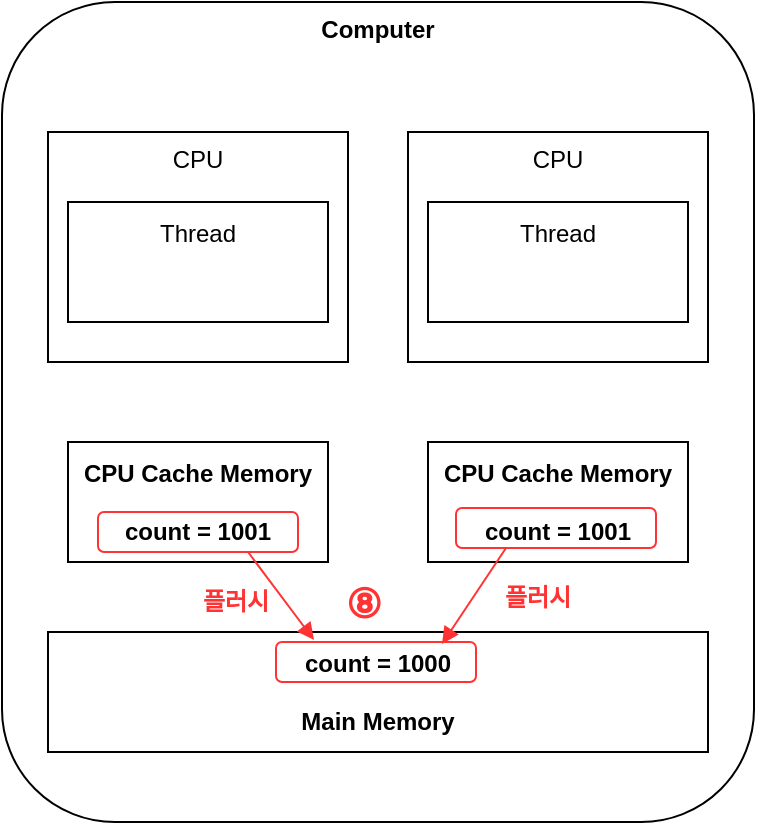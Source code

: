 <mxfile version="26.1.1">
  <diagram name="Page-1" id="qE2Mag07FJQGlA3-LMWE">
    <mxGraphModel dx="686" dy="878" grid="1" gridSize="10" guides="1" tooltips="1" connect="1" arrows="1" fold="1" page="1" pageScale="1" pageWidth="827" pageHeight="1169" math="0" shadow="0">
      <root>
        <mxCell id="0" />
        <mxCell id="1" parent="0" />
        <mxCell id="gYJAZDq5HR4Z8izXJF9J-1" value="Computer" style="rounded=1;whiteSpace=wrap;html=1;fontStyle=1;verticalAlign=top;" parent="1" vertex="1">
          <mxGeometry x="143" y="90" width="376" height="410" as="geometry" />
        </mxCell>
        <mxCell id="gYJAZDq5HR4Z8izXJF9J-2" value="CPU" style="rounded=0;whiteSpace=wrap;html=1;verticalAlign=top;" parent="1" vertex="1">
          <mxGeometry x="166" y="155" width="150" height="115" as="geometry" />
        </mxCell>
        <mxCell id="gYJAZDq5HR4Z8izXJF9J-3" value="&lt;div&gt;&lt;span&gt;count = 1000&lt;/span&gt;&lt;/div&gt;&lt;div&gt;&lt;br&gt;&lt;/div&gt;Main Memory" style="rounded=0;whiteSpace=wrap;html=1;fontStyle=1" parent="1" vertex="1">
          <mxGeometry x="166" y="405" width="330" height="60" as="geometry" />
        </mxCell>
        <mxCell id="gYJAZDq5HR4Z8izXJF9J-4" value="CPU Cache Memory&lt;div&gt;&lt;br&gt;&lt;/div&gt;&lt;div&gt;&lt;span&gt;count = 1001&lt;/span&gt;&lt;/div&gt;" style="rounded=0;whiteSpace=wrap;html=1;fontStyle=1" parent="1" vertex="1">
          <mxGeometry x="176" y="310" width="130" height="60" as="geometry" />
        </mxCell>
        <mxCell id="gYJAZDq5HR4Z8izXJF9J-5" value="Thread&lt;div&gt;&lt;br&gt;&lt;/div&gt;&lt;div&gt;&lt;br&gt;&lt;/div&gt;" style="rounded=0;whiteSpace=wrap;html=1;fontStyle=0" parent="1" vertex="1">
          <mxGeometry x="176" y="190" width="130" height="60" as="geometry" />
        </mxCell>
        <mxCell id="gYJAZDq5HR4Z8izXJF9J-6" value="CPU" style="rounded=0;whiteSpace=wrap;html=1;verticalAlign=top;" parent="1" vertex="1">
          <mxGeometry x="346" y="155" width="150" height="115" as="geometry" />
        </mxCell>
        <mxCell id="gYJAZDq5HR4Z8izXJF9J-7" value="CPU Cache Memory&lt;div&gt;&lt;br&gt;&lt;/div&gt;&lt;div&gt;count = 1001&lt;/div&gt;" style="rounded=0;whiteSpace=wrap;html=1;fontStyle=1" parent="1" vertex="1">
          <mxGeometry x="356" y="310" width="130" height="60" as="geometry" />
        </mxCell>
        <mxCell id="gYJAZDq5HR4Z8izXJF9J-8" value="Thread&lt;div&gt;&lt;br&gt;&lt;/div&gt;&lt;div&gt;&lt;br&gt;&lt;/div&gt;" style="rounded=0;whiteSpace=wrap;html=1;" parent="1" vertex="1">
          <mxGeometry x="356" y="190" width="130" height="60" as="geometry" />
        </mxCell>
        <mxCell id="gYJAZDq5HR4Z8izXJF9J-9" value="" style="rounded=1;whiteSpace=wrap;html=1;strokeColor=#FF3333;fillColor=none;" parent="1" vertex="1">
          <mxGeometry x="280" y="410" width="100" height="20" as="geometry" />
        </mxCell>
        <mxCell id="gYJAZDq5HR4Z8izXJF9J-10" value="" style="rounded=1;whiteSpace=wrap;html=1;strokeColor=#FF3333;fillColor=none;" parent="1" vertex="1">
          <mxGeometry x="191" y="345" width="100" height="20" as="geometry" />
        </mxCell>
        <mxCell id="gYJAZDq5HR4Z8izXJF9J-11" value="⑧" style="text;html=1;align=center;verticalAlign=middle;whiteSpace=wrap;rounded=0;fontSize=20;fontStyle=1;fontColor=#FF3333;" parent="1" vertex="1">
          <mxGeometry x="306" y="377" width="36" height="25" as="geometry" />
        </mxCell>
        <mxCell id="gYJAZDq5HR4Z8izXJF9J-12" value="" style="rounded=1;whiteSpace=wrap;html=1;strokeColor=#FF3333;fillColor=none;" parent="1" vertex="1">
          <mxGeometry x="370" y="343" width="100" height="20" as="geometry" />
        </mxCell>
        <mxCell id="gYJAZDq5HR4Z8izXJF9J-13" style="rounded=0;orthogonalLoop=1;jettySize=auto;html=1;exitX=0.75;exitY=1;exitDx=0;exitDy=0;entryX=0.19;entryY=-0.05;entryDx=0;entryDy=0;entryPerimeter=0;strokeColor=#FF3333;endArrow=block;endFill=1;" parent="1" source="gYJAZDq5HR4Z8izXJF9J-10" target="gYJAZDq5HR4Z8izXJF9J-9" edge="1">
          <mxGeometry relative="1" as="geometry" />
        </mxCell>
        <mxCell id="gYJAZDq5HR4Z8izXJF9J-14" style="rounded=0;orthogonalLoop=1;jettySize=auto;html=1;exitX=0.25;exitY=1;exitDx=0;exitDy=0;entryX=0.83;entryY=0.05;entryDx=0;entryDy=0;entryPerimeter=0;strokeColor=#FF3333;endArrow=block;endFill=1;" parent="1" source="gYJAZDq5HR4Z8izXJF9J-12" target="gYJAZDq5HR4Z8izXJF9J-9" edge="1">
          <mxGeometry relative="1" as="geometry" />
        </mxCell>
        <mxCell id="gYJAZDq5HR4Z8izXJF9J-15" value="플러시" style="text;html=1;align=center;verticalAlign=middle;whiteSpace=wrap;rounded=0;fontColor=#FF3333;fontStyle=1" parent="1" vertex="1">
          <mxGeometry x="230" y="375" width="60" height="30" as="geometry" />
        </mxCell>
        <mxCell id="gYJAZDq5HR4Z8izXJF9J-16" value="플러시" style="text;html=1;align=center;verticalAlign=middle;whiteSpace=wrap;rounded=0;fontColor=#FF3333;fontStyle=1" parent="1" vertex="1">
          <mxGeometry x="381" y="373" width="60" height="30" as="geometry" />
        </mxCell>
      </root>
    </mxGraphModel>
  </diagram>
</mxfile>
